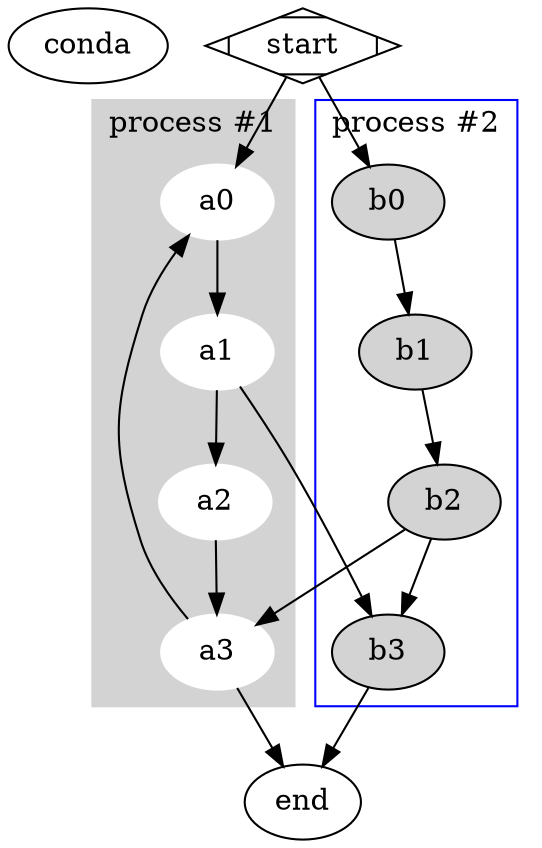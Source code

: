 digraph G {
    conda [label = "conda", href = "Conda"];
    start [shape = Mdiamond, label = "start", href = "#Conda"];

    subgraph cluster_0 {
    style = filled;
    color = lightgrey;
    node [style = filled,color = white];
    a0 -> a1 -> a2 -> a3;
    label = "process #1";
    }

    subgraph cluster_1 {
    node [style = filled];
    b0 -> b1 -> b2 -> b3;
    label = "process #2";
    color = blue
    }
    start -> a0;
    start -> b0;
    a1 -> b3;
    b2 -> a3;
    a3 -> a0;
    a3 -> end;
    b3 -> end;

    start [shape = Mdiamond];
}